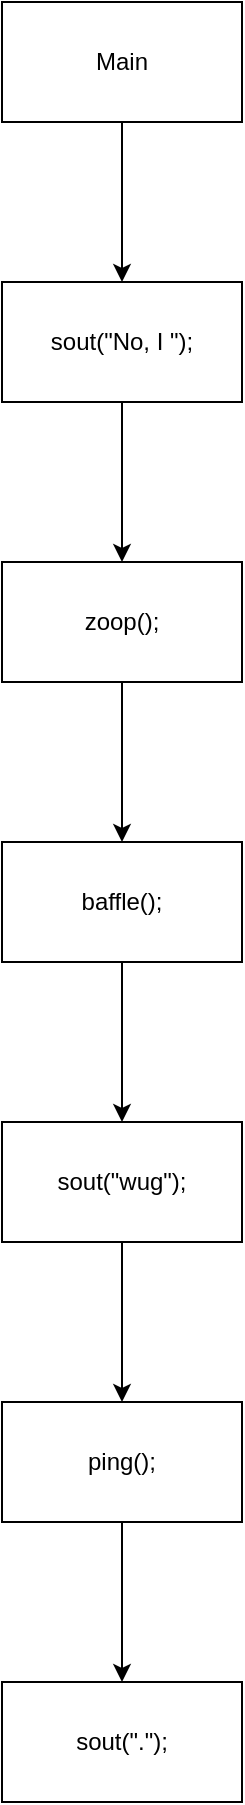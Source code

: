 <mxfile version="15.1.1" type="device"><diagram id="NuiBXMJIvAMy-NYdd0Pg" name="Page-1"><mxGraphModel dx="733" dy="593" grid="1" gridSize="10" guides="1" tooltips="1" connect="1" arrows="1" fold="1" page="1" pageScale="1" pageWidth="827" pageHeight="1169" math="0" shadow="0"><root><mxCell id="0"/><mxCell id="1" parent="0"/><mxCell id="nrHrtOsFNJRWS18vFG0l-3" value="" style="edgeStyle=orthogonalEdgeStyle;rounded=0;orthogonalLoop=1;jettySize=auto;html=1;" edge="1" parent="1" source="nrHrtOsFNJRWS18vFG0l-1" target="nrHrtOsFNJRWS18vFG0l-2"><mxGeometry relative="1" as="geometry"/></mxCell><mxCell id="nrHrtOsFNJRWS18vFG0l-1" value="Main" style="whiteSpace=wrap;html=1;" vertex="1" parent="1"><mxGeometry x="320" y="280" width="120" height="60" as="geometry"/></mxCell><mxCell id="nrHrtOsFNJRWS18vFG0l-5" value="" style="edgeStyle=orthogonalEdgeStyle;rounded=0;orthogonalLoop=1;jettySize=auto;html=1;" edge="1" parent="1" source="nrHrtOsFNJRWS18vFG0l-2" target="nrHrtOsFNJRWS18vFG0l-4"><mxGeometry relative="1" as="geometry"/></mxCell><mxCell id="nrHrtOsFNJRWS18vFG0l-2" value="sout(&quot;No, I &quot;);" style="whiteSpace=wrap;html=1;" vertex="1" parent="1"><mxGeometry x="320" y="420" width="120" height="60" as="geometry"/></mxCell><mxCell id="nrHrtOsFNJRWS18vFG0l-7" value="" style="edgeStyle=orthogonalEdgeStyle;rounded=0;orthogonalLoop=1;jettySize=auto;html=1;" edge="1" parent="1" source="nrHrtOsFNJRWS18vFG0l-4" target="nrHrtOsFNJRWS18vFG0l-6"><mxGeometry relative="1" as="geometry"/></mxCell><mxCell id="nrHrtOsFNJRWS18vFG0l-4" value="zoop();" style="whiteSpace=wrap;html=1;" vertex="1" parent="1"><mxGeometry x="320" y="560" width="120" height="60" as="geometry"/></mxCell><mxCell id="nrHrtOsFNJRWS18vFG0l-9" value="" style="edgeStyle=orthogonalEdgeStyle;rounded=0;orthogonalLoop=1;jettySize=auto;html=1;" edge="1" parent="1" source="nrHrtOsFNJRWS18vFG0l-6" target="nrHrtOsFNJRWS18vFG0l-8"><mxGeometry relative="1" as="geometry"/></mxCell><mxCell id="nrHrtOsFNJRWS18vFG0l-6" value="baffle();" style="whiteSpace=wrap;html=1;" vertex="1" parent="1"><mxGeometry x="320" y="700" width="120" height="60" as="geometry"/></mxCell><mxCell id="nrHrtOsFNJRWS18vFG0l-11" value="" style="edgeStyle=orthogonalEdgeStyle;rounded=0;orthogonalLoop=1;jettySize=auto;html=1;" edge="1" parent="1" source="nrHrtOsFNJRWS18vFG0l-8" target="nrHrtOsFNJRWS18vFG0l-10"><mxGeometry relative="1" as="geometry"/></mxCell><mxCell id="nrHrtOsFNJRWS18vFG0l-8" value="sout(&quot;wug&quot;);" style="whiteSpace=wrap;html=1;" vertex="1" parent="1"><mxGeometry x="320" y="840" width="120" height="60" as="geometry"/></mxCell><mxCell id="nrHrtOsFNJRWS18vFG0l-13" value="" style="edgeStyle=orthogonalEdgeStyle;rounded=0;orthogonalLoop=1;jettySize=auto;html=1;" edge="1" parent="1" source="nrHrtOsFNJRWS18vFG0l-10" target="nrHrtOsFNJRWS18vFG0l-12"><mxGeometry relative="1" as="geometry"/></mxCell><mxCell id="nrHrtOsFNJRWS18vFG0l-10" value="ping();" style="whiteSpace=wrap;html=1;" vertex="1" parent="1"><mxGeometry x="320" y="980" width="120" height="60" as="geometry"/></mxCell><mxCell id="nrHrtOsFNJRWS18vFG0l-12" value="sout(&quot;.&quot;);" style="whiteSpace=wrap;html=1;" vertex="1" parent="1"><mxGeometry x="320" y="1120" width="120" height="60" as="geometry"/></mxCell></root></mxGraphModel></diagram></mxfile>